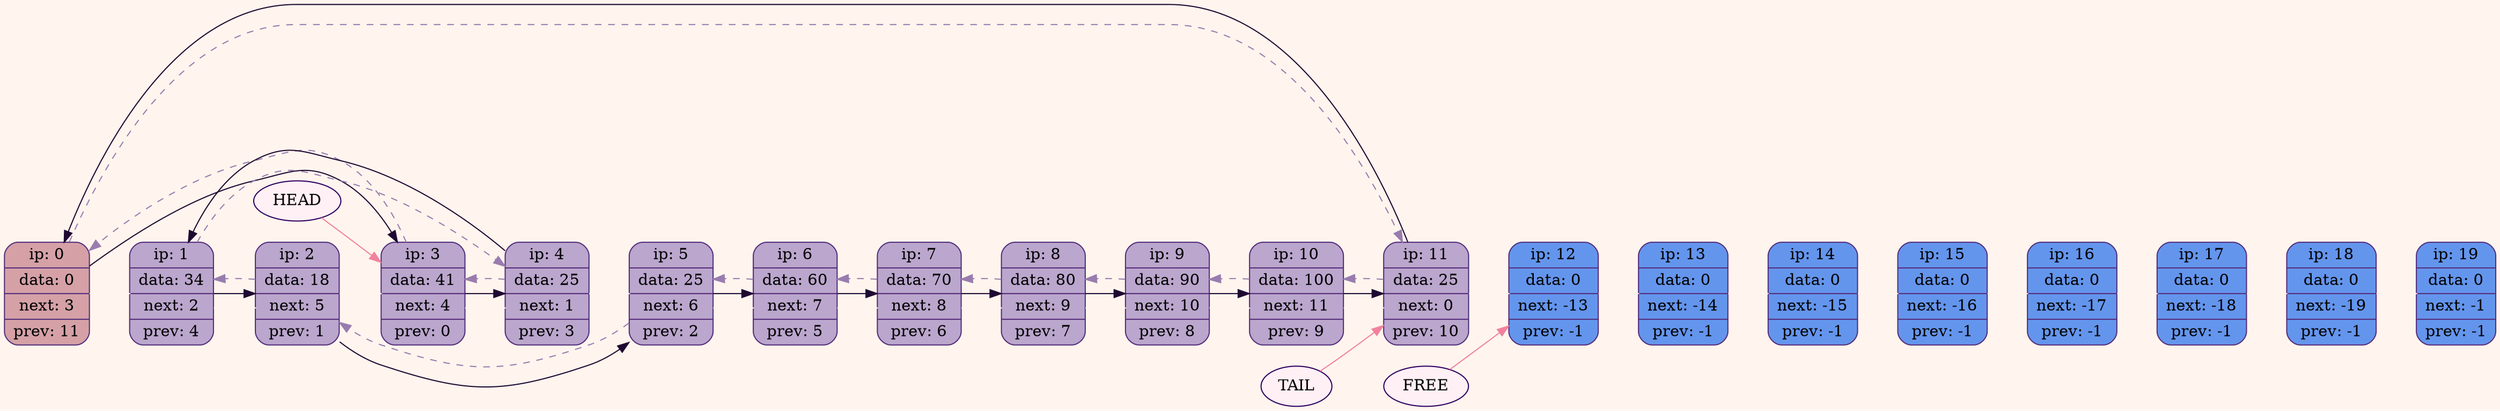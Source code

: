 digraph structs {
	rankdir=LR;
	graph [bgcolor="#fff5ee"]
	node[color="#b02f15",fontsize=14];
slipnes = ortho
	edge[fontsize=22];


0 [shape=record, style="filled,rounded",                            color="#552d7b", fillcolor="#d5a1a7",                            fontsize=14, label="                                                ip:   0 |                                                data: 0 |                                                next: 3 |                                                prev: 11" ];
1 [shape=record, style="filled,rounded",                            color="#552d7b", fillcolor="#bba6cd",                            fontsize=14, label="                                                ip:   1 |                                                data: 34 |                                                next: 2 |                                                prev: 4" ];
2 [shape=record, style="filled,rounded",                            color="#552d7b", fillcolor="#bba6cd",                            fontsize=14, label="                                                ip:   2 |                                                data: 18 |                                                next: 5 |                                                prev: 1" ];
3 [shape=record, style="filled,rounded",                            color="#552d7b", fillcolor="#bba6cd",                            fontsize=14, label="                                                ip:   3 |                                                data: 41 |                                                next: 4 |                                                prev: 0" ];
4 [shape=record, style="filled,rounded",                            color="#552d7b", fillcolor="#bba6cd",                            fontsize=14, label="                                                ip:   4 |                                                data: 25 |                                                next: 1 |                                                prev: 3" ];
5 [shape=record, style="filled,rounded",                            color="#552d7b", fillcolor="#bba6cd",                            fontsize=14, label="                                                ip:   5 |                                                data: 25 |                                                next: 6 |                                                prev: 2" ];
6 [shape=record, style="filled,rounded",                            color="#552d7b", fillcolor="#bba6cd",                            fontsize=14, label="                                                ip:   6 |                                                data: 60 |                                                next: 7 |                                                prev: 5" ];
7 [shape=record, style="filled,rounded",                            color="#552d7b", fillcolor="#bba6cd",                            fontsize=14, label="                                                ip:   7 |                                                data: 70 |                                                next: 8 |                                                prev: 6" ];
8 [shape=record, style="filled,rounded",                            color="#552d7b", fillcolor="#bba6cd",                            fontsize=14, label="                                                ip:   8 |                                                data: 80 |                                                next: 9 |                                                prev: 7" ];
9 [shape=record, style="filled,rounded",                            color="#552d7b", fillcolor="#bba6cd",                            fontsize=14, label="                                                ip:   9 |                                                data: 90 |                                                next: 10 |                                                prev: 8" ];
10 [shape=record, style="filled,rounded",                            color="#552d7b", fillcolor="#bba6cd",                            fontsize=14, label="                                                ip:   10 |                                                data: 100 |                                                next: 11 |                                                prev: 9" ];
11 [shape=record, style="filled,rounded",                            color="#552d7b", fillcolor="#bba6cd",                            fontsize=14, label="                                                ip:   11 |                                                data: 25 |                                                next: 0 |                                                prev: 10" ];
12 [shape=record, style="filled,rounded",                            color="#552d7b", fillcolor="#6495ed",                            fontsize=14, label="                                                ip:   12 |                                                data: 0 |                                                next: -13 |                                                prev: -1" ];
13 [shape=record, style="filled,rounded",                            color="#552d7b", fillcolor="#6495ed",                            fontsize=14, label="                                                ip:   13 |                                                data: 0 |                                                next: -14 |                                                prev: -1" ];
14 [shape=record, style="filled,rounded",                            color="#552d7b", fillcolor="#6495ed",                            fontsize=14, label="                                                ip:   14 |                                                data: 0 |                                                next: -15 |                                                prev: -1" ];
15 [shape=record, style="filled,rounded",                            color="#552d7b", fillcolor="#6495ed",                            fontsize=14, label="                                                ip:   15 |                                                data: 0 |                                                next: -16 |                                                prev: -1" ];
16 [shape=record, style="filled,rounded",                            color="#552d7b", fillcolor="#6495ed",                            fontsize=14, label="                                                ip:   16 |                                                data: 0 |                                                next: -17 |                                                prev: -1" ];
17 [shape=record, style="filled,rounded",                            color="#552d7b", fillcolor="#6495ed",                            fontsize=14, label="                                                ip:   17 |                                                data: 0 |                                                next: -18 |                                                prev: -1" ];
18 [shape=record, style="filled,rounded",                            color="#552d7b", fillcolor="#6495ed",                            fontsize=14, label="                                                ip:   18 |                                                data: 0 |                                                next: -19 |                                                prev: -1" ];
19 [shape=record, style="filled,rounded",                            color="#552d7b", fillcolor="#6495ed",                            fontsize=14, label="                                                ip:   19 |                                                data: 0 |                                                next: -1 |                                                prev: -1" ];

	0->1->2->3->4->5->6->7->8->9->10->11->12->13->14->15->16->17->18->19[weight = 1000000, color = "#fff5ee"];
	0->3[color = "#1f0932", slipnes = ortho, constraint=false];
	1->2[color = "#1f0932", slipnes = ortho, constraint=false];
	2->5[color = "#1f0932", slipnes = ortho, constraint=false];
	3->4[color = "#1f0932", slipnes = ortho, constraint=false];
	4->1[color = "#1f0932", slipnes = ortho, constraint=false];
	5->6[color = "#1f0932", slipnes = ortho, constraint=false];
	6->7[color = "#1f0932", slipnes = ortho, constraint=false];
	7->8[color = "#1f0932", slipnes = ortho, constraint=false];
	8->9[color = "#1f0932", slipnes = ortho, constraint=false];
	9->10[color = "#1f0932", slipnes = ortho, constraint=false];
	10->11[color = "#1f0932", slipnes = ortho, constraint=false];
	11->0[color = "#1f0932", slipnes = ortho, constraint=false];
	 0 -> 11[style = dashed, color = "#997caf", slipnes = ortho];
	 1 -> 4[style = dashed, color = "#997caf", slipnes = ortho];
	 2 -> 1[style = dashed, color = "#997caf", slipnes = ortho];
	 3 -> 0[style = dashed, color = "#997caf", slipnes = ortho];
	 4 -> 3[style = dashed, color = "#997caf", slipnes = ortho];
	 5 -> 2[style = dashed, color = "#997caf", slipnes = ortho];
	 6 -> 5[style = dashed, color = "#997caf", slipnes = ortho];
	 7 -> 6[style = dashed, color = "#997caf", slipnes = ortho];
	 8 -> 7[style = dashed, color = "#997caf", slipnes = ortho];
	 9 -> 8[style = dashed, color = "#997caf", slipnes = ortho];
	 10 -> 9[style = dashed, color = "#997caf", slipnes = ortho];
	 11 -> 10[style = dashed, color = "#997caf", slipnes = ortho];
	head [shape=oval, style=filled, color="#310062", fillcolor="#fff0f5", label="HEAD" ];
	tail [shape=oval, style=filled, color="#310062", fillcolor="#fff0f5", label="TAIL" ];
	free [shape=oval, style=filled, color="#310062", fillcolor="#fff0f5", label="FREE" ];
	head->3[color = "#f1829d"];
	tail->11[color = "#f1829d"];
	free->12[color = "#f1829d"];

}